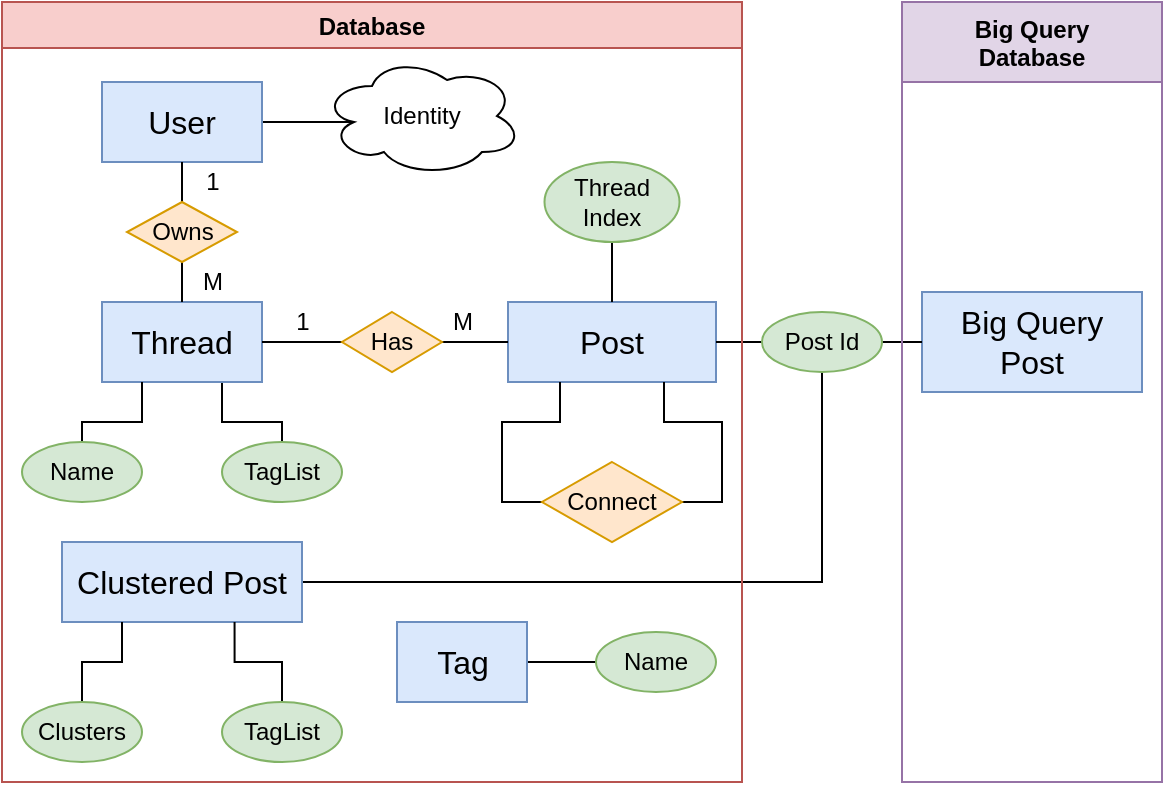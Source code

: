 <mxfile version="13.1.3" type="device"><diagram id="C5RBs43oDa-KdzZeNtuy" name="Page-1"><mxGraphModel dx="813" dy="420" grid="1" gridSize="10" guides="1" tooltips="1" connect="1" arrows="1" fold="1" page="1" pageScale="1" pageWidth="827" pageHeight="1169" math="0" shadow="0"><root><mxCell id="WIyWlLk6GJQsqaUBKTNV-0"/><mxCell id="WIyWlLk6GJQsqaUBKTNV-1" parent="WIyWlLk6GJQsqaUBKTNV-0"/><mxCell id="ZZiqKv_hnHpxiOuRGOXA-90" style="edgeStyle=orthogonalEdgeStyle;rounded=0;orthogonalLoop=1;jettySize=auto;html=1;exitX=1;exitY=0.5;exitDx=0;exitDy=0;entryX=0.16;entryY=0.55;entryDx=0;entryDy=0;entryPerimeter=0;endArrow=none;endFill=0;fontSize=12;" edge="1" parent="WIyWlLk6GJQsqaUBKTNV-1" source="ZZiqKv_hnHpxiOuRGOXA-8" target="ZZiqKv_hnHpxiOuRGOXA-88"><mxGeometry relative="1" as="geometry"/></mxCell><mxCell id="ZZiqKv_hnHpxiOuRGOXA-8" value="User" style="rounded=0;whiteSpace=wrap;html=1;fontStyle=0;fontSize=16;fillColor=#dae8fc;strokeColor=#6c8ebf;" vertex="1" parent="WIyWlLk6GJQsqaUBKTNV-1"><mxGeometry x="220" y="210" width="80" height="40" as="geometry"/></mxCell><mxCell id="ZZiqKv_hnHpxiOuRGOXA-83" style="edgeStyle=orthogonalEdgeStyle;rounded=0;orthogonalLoop=1;jettySize=auto;html=1;exitX=0.75;exitY=1;exitDx=0;exitDy=0;entryX=0.5;entryY=0;entryDx=0;entryDy=0;endArrow=none;endFill=0;fontSize=12;" edge="1" parent="WIyWlLk6GJQsqaUBKTNV-1" source="ZZiqKv_hnHpxiOuRGOXA-9" target="ZZiqKv_hnHpxiOuRGOXA-82"><mxGeometry relative="1" as="geometry"/></mxCell><mxCell id="ZZiqKv_hnHpxiOuRGOXA-9" value="Thread" style="rounded=0;whiteSpace=wrap;html=1;fontStyle=0;fontSize=16;fillColor=#dae8fc;strokeColor=#6c8ebf;" vertex="1" parent="WIyWlLk6GJQsqaUBKTNV-1"><mxGeometry x="220" y="320" width="80" height="40" as="geometry"/></mxCell><mxCell id="ZZiqKv_hnHpxiOuRGOXA-10" value="Post" style="rounded=0;whiteSpace=wrap;html=1;fontStyle=0;fontSize=16;fillColor=#dae8fc;strokeColor=#6c8ebf;" vertex="1" parent="WIyWlLk6GJQsqaUBKTNV-1"><mxGeometry x="423" y="320" width="104" height="40" as="geometry"/></mxCell><mxCell id="ZZiqKv_hnHpxiOuRGOXA-54" style="edgeStyle=orthogonalEdgeStyle;rounded=0;orthogonalLoop=1;jettySize=auto;html=1;exitX=1;exitY=0.5;exitDx=0;exitDy=0;endArrow=none;endFill=0;fontSize=12;" edge="1" parent="WIyWlLk6GJQsqaUBKTNV-1" source="ZZiqKv_hnHpxiOuRGOXA-22" target="ZZiqKv_hnHpxiOuRGOXA-10"><mxGeometry relative="1" as="geometry"/></mxCell><mxCell id="ZZiqKv_hnHpxiOuRGOXA-55" style="edgeStyle=orthogonalEdgeStyle;rounded=0;orthogonalLoop=1;jettySize=auto;html=1;exitX=0;exitY=0.5;exitDx=0;exitDy=0;entryX=1;entryY=0.5;entryDx=0;entryDy=0;endArrow=none;endFill=0;fontSize=12;" edge="1" parent="WIyWlLk6GJQsqaUBKTNV-1" source="ZZiqKv_hnHpxiOuRGOXA-22" target="ZZiqKv_hnHpxiOuRGOXA-9"><mxGeometry relative="1" as="geometry"/></mxCell><mxCell id="ZZiqKv_hnHpxiOuRGOXA-22" value="&lt;font style=&quot;font-size: 12px;&quot;&gt;Has&lt;/font&gt;" style="shape=rhombus;perimeter=rhombusPerimeter;whiteSpace=wrap;html=1;align=center;fontSize=12;fillColor=#ffe6cc;strokeColor=#d79b00;" vertex="1" parent="WIyWlLk6GJQsqaUBKTNV-1"><mxGeometry x="340" y="325" width="50" height="30" as="geometry"/></mxCell><mxCell id="ZZiqKv_hnHpxiOuRGOXA-24" value="1" style="text;html=1;align=center;verticalAlign=middle;resizable=0;points=[];autosize=1;fontSize=12;" vertex="1" parent="WIyWlLk6GJQsqaUBKTNV-1"><mxGeometry x="310" y="320" width="20" height="20" as="geometry"/></mxCell><mxCell id="ZZiqKv_hnHpxiOuRGOXA-26" value="M" style="text;html=1;align=center;verticalAlign=middle;resizable=0;points=[];autosize=1;fontSize=12;" vertex="1" parent="WIyWlLk6GJQsqaUBKTNV-1"><mxGeometry x="390" y="320" width="20" height="20" as="geometry"/></mxCell><mxCell id="ZZiqKv_hnHpxiOuRGOXA-50" style="edgeStyle=orthogonalEdgeStyle;rounded=0;orthogonalLoop=1;jettySize=auto;html=1;exitX=1;exitY=0.5;exitDx=0;exitDy=0;entryX=0.75;entryY=1;entryDx=0;entryDy=0;endArrow=none;endFill=0;fontSize=12;" edge="1" parent="WIyWlLk6GJQsqaUBKTNV-1" source="ZZiqKv_hnHpxiOuRGOXA-27" target="ZZiqKv_hnHpxiOuRGOXA-10"><mxGeometry relative="1" as="geometry"/></mxCell><mxCell id="ZZiqKv_hnHpxiOuRGOXA-53" style="edgeStyle=orthogonalEdgeStyle;rounded=0;orthogonalLoop=1;jettySize=auto;html=1;exitX=0;exitY=0.5;exitDx=0;exitDy=0;entryX=0.25;entryY=1;entryDx=0;entryDy=0;endArrow=none;endFill=0;fontSize=12;" edge="1" parent="WIyWlLk6GJQsqaUBKTNV-1" source="ZZiqKv_hnHpxiOuRGOXA-27" target="ZZiqKv_hnHpxiOuRGOXA-10"><mxGeometry relative="1" as="geometry"/></mxCell><mxCell id="ZZiqKv_hnHpxiOuRGOXA-27" value="&lt;div&gt;&lt;font style=&quot;font-size: 12px&quot;&gt;Connect&lt;/font&gt;&lt;/div&gt;" style="shape=rhombus;perimeter=rhombusPerimeter;whiteSpace=wrap;html=1;align=center;fontSize=12;fillColor=#ffe6cc;strokeColor=#d79b00;" vertex="1" parent="WIyWlLk6GJQsqaUBKTNV-1"><mxGeometry x="440" y="400" width="70" height="40" as="geometry"/></mxCell><mxCell id="ZZiqKv_hnHpxiOuRGOXA-43" style="edgeStyle=orthogonalEdgeStyle;rounded=0;orthogonalLoop=1;jettySize=auto;html=1;exitX=0.5;exitY=0;exitDx=0;exitDy=0;entryX=0.5;entryY=1;entryDx=0;entryDy=0;endArrow=none;endFill=0;fontSize=16;" edge="1" parent="WIyWlLk6GJQsqaUBKTNV-1" source="ZZiqKv_hnHpxiOuRGOXA-40" target="ZZiqKv_hnHpxiOuRGOXA-8"><mxGeometry relative="1" as="geometry"/></mxCell><mxCell id="ZZiqKv_hnHpxiOuRGOXA-44" style="edgeStyle=orthogonalEdgeStyle;rounded=0;orthogonalLoop=1;jettySize=auto;html=1;exitX=0.5;exitY=1;exitDx=0;exitDy=0;entryX=0.5;entryY=0;entryDx=0;entryDy=0;endArrow=none;endFill=0;fontSize=16;" edge="1" parent="WIyWlLk6GJQsqaUBKTNV-1" source="ZZiqKv_hnHpxiOuRGOXA-40" target="ZZiqKv_hnHpxiOuRGOXA-9"><mxGeometry relative="1" as="geometry"/></mxCell><mxCell id="ZZiqKv_hnHpxiOuRGOXA-40" value="&lt;font style=&quot;font-size: 12px;&quot;&gt;Owns&lt;/font&gt;" style="shape=rhombus;perimeter=rhombusPerimeter;whiteSpace=wrap;html=1;align=center;fontSize=12;fillColor=#ffe6cc;strokeColor=#d79b00;" vertex="1" parent="WIyWlLk6GJQsqaUBKTNV-1"><mxGeometry x="232.5" y="270" width="55" height="30" as="geometry"/></mxCell><mxCell id="ZZiqKv_hnHpxiOuRGOXA-41" value="1" style="text;html=1;align=center;verticalAlign=middle;resizable=0;points=[];autosize=1;fontSize=12;" vertex="1" parent="WIyWlLk6GJQsqaUBKTNV-1"><mxGeometry x="265" y="250" width="20" height="20" as="geometry"/></mxCell><mxCell id="ZZiqKv_hnHpxiOuRGOXA-42" value="M" style="text;html=1;align=center;verticalAlign=middle;resizable=0;points=[];autosize=1;fontSize=12;" vertex="1" parent="WIyWlLk6GJQsqaUBKTNV-1"><mxGeometry x="265" y="300" width="20" height="20" as="geometry"/></mxCell><mxCell id="ZZiqKv_hnHpxiOuRGOXA-45" value="Big Query&lt;br&gt;Post" style="rounded=0;whiteSpace=wrap;html=1;fontStyle=0;fontSize=16;fillColor=#dae8fc;strokeColor=#6c8ebf;" vertex="1" parent="WIyWlLk6GJQsqaUBKTNV-1"><mxGeometry x="630" y="315" width="110" height="50" as="geometry"/></mxCell><mxCell id="ZZiqKv_hnHpxiOuRGOXA-47" style="edgeStyle=orthogonalEdgeStyle;rounded=0;orthogonalLoop=1;jettySize=auto;html=1;entryX=1;entryY=0.5;entryDx=0;entryDy=0;endArrow=none;endFill=0;fontSize=16;" edge="1" parent="WIyWlLk6GJQsqaUBKTNV-1" source="ZZiqKv_hnHpxiOuRGOXA-46" target="ZZiqKv_hnHpxiOuRGOXA-10"><mxGeometry relative="1" as="geometry"/></mxCell><mxCell id="ZZiqKv_hnHpxiOuRGOXA-48" style="edgeStyle=orthogonalEdgeStyle;rounded=0;orthogonalLoop=1;jettySize=auto;html=1;exitX=1;exitY=0.5;exitDx=0;exitDy=0;entryX=0;entryY=0.5;entryDx=0;entryDy=0;endArrow=none;endFill=0;fontSize=16;" edge="1" parent="WIyWlLk6GJQsqaUBKTNV-1" source="ZZiqKv_hnHpxiOuRGOXA-46" target="ZZiqKv_hnHpxiOuRGOXA-45"><mxGeometry relative="1" as="geometry"/></mxCell><mxCell id="ZZiqKv_hnHpxiOuRGOXA-75" style="edgeStyle=orthogonalEdgeStyle;rounded=0;orthogonalLoop=1;jettySize=auto;html=1;exitX=0.5;exitY=0;exitDx=0;exitDy=0;entryX=1;entryY=0.5;entryDx=0;entryDy=0;endArrow=none;endFill=0;fontSize=12;" edge="1" parent="WIyWlLk6GJQsqaUBKTNV-1" source="ZZiqKv_hnHpxiOuRGOXA-46" target="ZZiqKv_hnHpxiOuRGOXA-12"><mxGeometry relative="1" as="geometry"><Array as="points"><mxPoint x="580" y="460"/></Array></mxGeometry></mxCell><mxCell id="ZZiqKv_hnHpxiOuRGOXA-46" value="&lt;font style=&quot;font-size: 12px;&quot;&gt;Post Id&lt;br style=&quot;font-size: 12px;&quot;&gt;&lt;/font&gt;" style="ellipse;whiteSpace=wrap;html=1;align=center;fontSize=12;fillColor=#d5e8d4;strokeColor=#82b366;" vertex="1" parent="WIyWlLk6GJQsqaUBKTNV-1"><mxGeometry x="550" y="325" width="60" height="30" as="geometry"/></mxCell><mxCell id="ZZiqKv_hnHpxiOuRGOXA-70" value="Database" style="swimlane;fillColor=#f8cecc;fontSize=12;strokeColor=#b85450;" vertex="1" parent="WIyWlLk6GJQsqaUBKTNV-1"><mxGeometry x="170" y="170" width="370" height="390" as="geometry"/></mxCell><mxCell id="ZZiqKv_hnHpxiOuRGOXA-71" value="Big Query&#xA;Database" style="swimlane;fillColor=#e1d5e7;fontSize=12;startSize=40;strokeColor=#9673a6;" vertex="1" parent="WIyWlLk6GJQsqaUBKTNV-1"><mxGeometry x="620" y="170" width="130" height="390" as="geometry"/></mxCell><mxCell id="ZZiqKv_hnHpxiOuRGOXA-12" value="Clustered Post" style="rounded=0;whiteSpace=wrap;html=1;fontStyle=0;fontSize=16;fillColor=#dae8fc;strokeColor=#6c8ebf;" vertex="1" parent="WIyWlLk6GJQsqaUBKTNV-1"><mxGeometry x="200" y="440" width="120" height="40" as="geometry"/></mxCell><mxCell id="ZZiqKv_hnHpxiOuRGOXA-89" style="edgeStyle=orthogonalEdgeStyle;rounded=0;orthogonalLoop=1;jettySize=auto;html=1;exitX=1;exitY=0.5;exitDx=0;exitDy=0;entryX=0;entryY=0.5;entryDx=0;entryDy=0;endArrow=none;endFill=0;fontSize=12;" edge="1" parent="WIyWlLk6GJQsqaUBKTNV-1" source="ZZiqKv_hnHpxiOuRGOXA-11" target="ZZiqKv_hnHpxiOuRGOXA-86"><mxGeometry relative="1" as="geometry"/></mxCell><mxCell id="ZZiqKv_hnHpxiOuRGOXA-11" value="Tag" style="rounded=0;whiteSpace=wrap;html=1;fontStyle=0;fontSize=16;fillColor=#dae8fc;strokeColor=#6c8ebf;" vertex="1" parent="WIyWlLk6GJQsqaUBKTNV-1"><mxGeometry x="367.5" y="480" width="65" height="40" as="geometry"/></mxCell><mxCell id="ZZiqKv_hnHpxiOuRGOXA-78" style="edgeStyle=orthogonalEdgeStyle;rounded=0;orthogonalLoop=1;jettySize=auto;html=1;exitX=0.5;exitY=0;exitDx=0;exitDy=0;entryX=0.719;entryY=1;entryDx=0;entryDy=0;entryPerimeter=0;endArrow=none;endFill=0;fontSize=12;" edge="1" parent="WIyWlLk6GJQsqaUBKTNV-1" source="ZZiqKv_hnHpxiOuRGOXA-76" target="ZZiqKv_hnHpxiOuRGOXA-12"><mxGeometry relative="1" as="geometry"/></mxCell><mxCell id="ZZiqKv_hnHpxiOuRGOXA-76" value="TagList" style="ellipse;whiteSpace=wrap;html=1;align=center;fontSize=12;fillColor=#d5e8d4;strokeColor=#82b366;" vertex="1" parent="WIyWlLk6GJQsqaUBKTNV-1"><mxGeometry x="280" y="520" width="60" height="30" as="geometry"/></mxCell><mxCell id="ZZiqKv_hnHpxiOuRGOXA-79" style="edgeStyle=orthogonalEdgeStyle;rounded=0;orthogonalLoop=1;jettySize=auto;html=1;exitX=0.5;exitY=0;exitDx=0;exitDy=0;entryX=0.25;entryY=1;entryDx=0;entryDy=0;endArrow=none;endFill=0;fontSize=12;" edge="1" parent="WIyWlLk6GJQsqaUBKTNV-1" source="ZZiqKv_hnHpxiOuRGOXA-77" target="ZZiqKv_hnHpxiOuRGOXA-12"><mxGeometry relative="1" as="geometry"/></mxCell><mxCell id="ZZiqKv_hnHpxiOuRGOXA-77" value="Clusters" style="ellipse;whiteSpace=wrap;html=1;align=center;fontSize=12;fillColor=#d5e8d4;strokeColor=#82b366;" vertex="1" parent="WIyWlLk6GJQsqaUBKTNV-1"><mxGeometry x="180" y="520" width="60" height="30" as="geometry"/></mxCell><mxCell id="ZZiqKv_hnHpxiOuRGOXA-81" style="edgeStyle=orthogonalEdgeStyle;rounded=0;orthogonalLoop=1;jettySize=auto;html=1;exitX=0.5;exitY=1;exitDx=0;exitDy=0;entryX=0.5;entryY=0;entryDx=0;entryDy=0;endArrow=none;endFill=0;fontSize=12;" edge="1" parent="WIyWlLk6GJQsqaUBKTNV-1" source="ZZiqKv_hnHpxiOuRGOXA-80" target="ZZiqKv_hnHpxiOuRGOXA-10"><mxGeometry relative="1" as="geometry"/></mxCell><mxCell id="ZZiqKv_hnHpxiOuRGOXA-80" value="Thread Index" style="ellipse;whiteSpace=wrap;html=1;align=center;fontSize=12;fillColor=#d5e8d4;strokeColor=#82b366;" vertex="1" parent="WIyWlLk6GJQsqaUBKTNV-1"><mxGeometry x="441.25" y="250" width="67.5" height="40" as="geometry"/></mxCell><mxCell id="ZZiqKv_hnHpxiOuRGOXA-82" value="TagList" style="ellipse;whiteSpace=wrap;html=1;align=center;fontSize=12;fillColor=#d5e8d4;strokeColor=#82b366;" vertex="1" parent="WIyWlLk6GJQsqaUBKTNV-1"><mxGeometry x="280" y="390" width="60" height="30" as="geometry"/></mxCell><mxCell id="ZZiqKv_hnHpxiOuRGOXA-85" style="edgeStyle=orthogonalEdgeStyle;rounded=0;orthogonalLoop=1;jettySize=auto;html=1;exitX=0.5;exitY=0;exitDx=0;exitDy=0;entryX=0.25;entryY=1;entryDx=0;entryDy=0;endArrow=none;endFill=0;fontSize=12;" edge="1" parent="WIyWlLk6GJQsqaUBKTNV-1" source="ZZiqKv_hnHpxiOuRGOXA-84" target="ZZiqKv_hnHpxiOuRGOXA-9"><mxGeometry relative="1" as="geometry"><Array as="points"><mxPoint x="210" y="380"/><mxPoint x="240" y="380"/></Array></mxGeometry></mxCell><mxCell id="ZZiqKv_hnHpxiOuRGOXA-84" value="Name" style="ellipse;whiteSpace=wrap;html=1;align=center;fontSize=12;fillColor=#d5e8d4;strokeColor=#82b366;" vertex="1" parent="WIyWlLk6GJQsqaUBKTNV-1"><mxGeometry x="180" y="390" width="60" height="30" as="geometry"/></mxCell><mxCell id="ZZiqKv_hnHpxiOuRGOXA-86" value="Name" style="ellipse;whiteSpace=wrap;html=1;align=center;fontSize=12;fillColor=#d5e8d4;strokeColor=#82b366;" vertex="1" parent="WIyWlLk6GJQsqaUBKTNV-1"><mxGeometry x="467" y="485" width="60" height="30" as="geometry"/></mxCell><mxCell id="ZZiqKv_hnHpxiOuRGOXA-88" value="Identity" style="ellipse;shape=cloud;whiteSpace=wrap;html=1;align=center;fillColor=none;gradientColor=none;fontSize=12;" vertex="1" parent="WIyWlLk6GJQsqaUBKTNV-1"><mxGeometry x="330" y="197" width="100" height="60" as="geometry"/></mxCell></root></mxGraphModel></diagram></mxfile>
